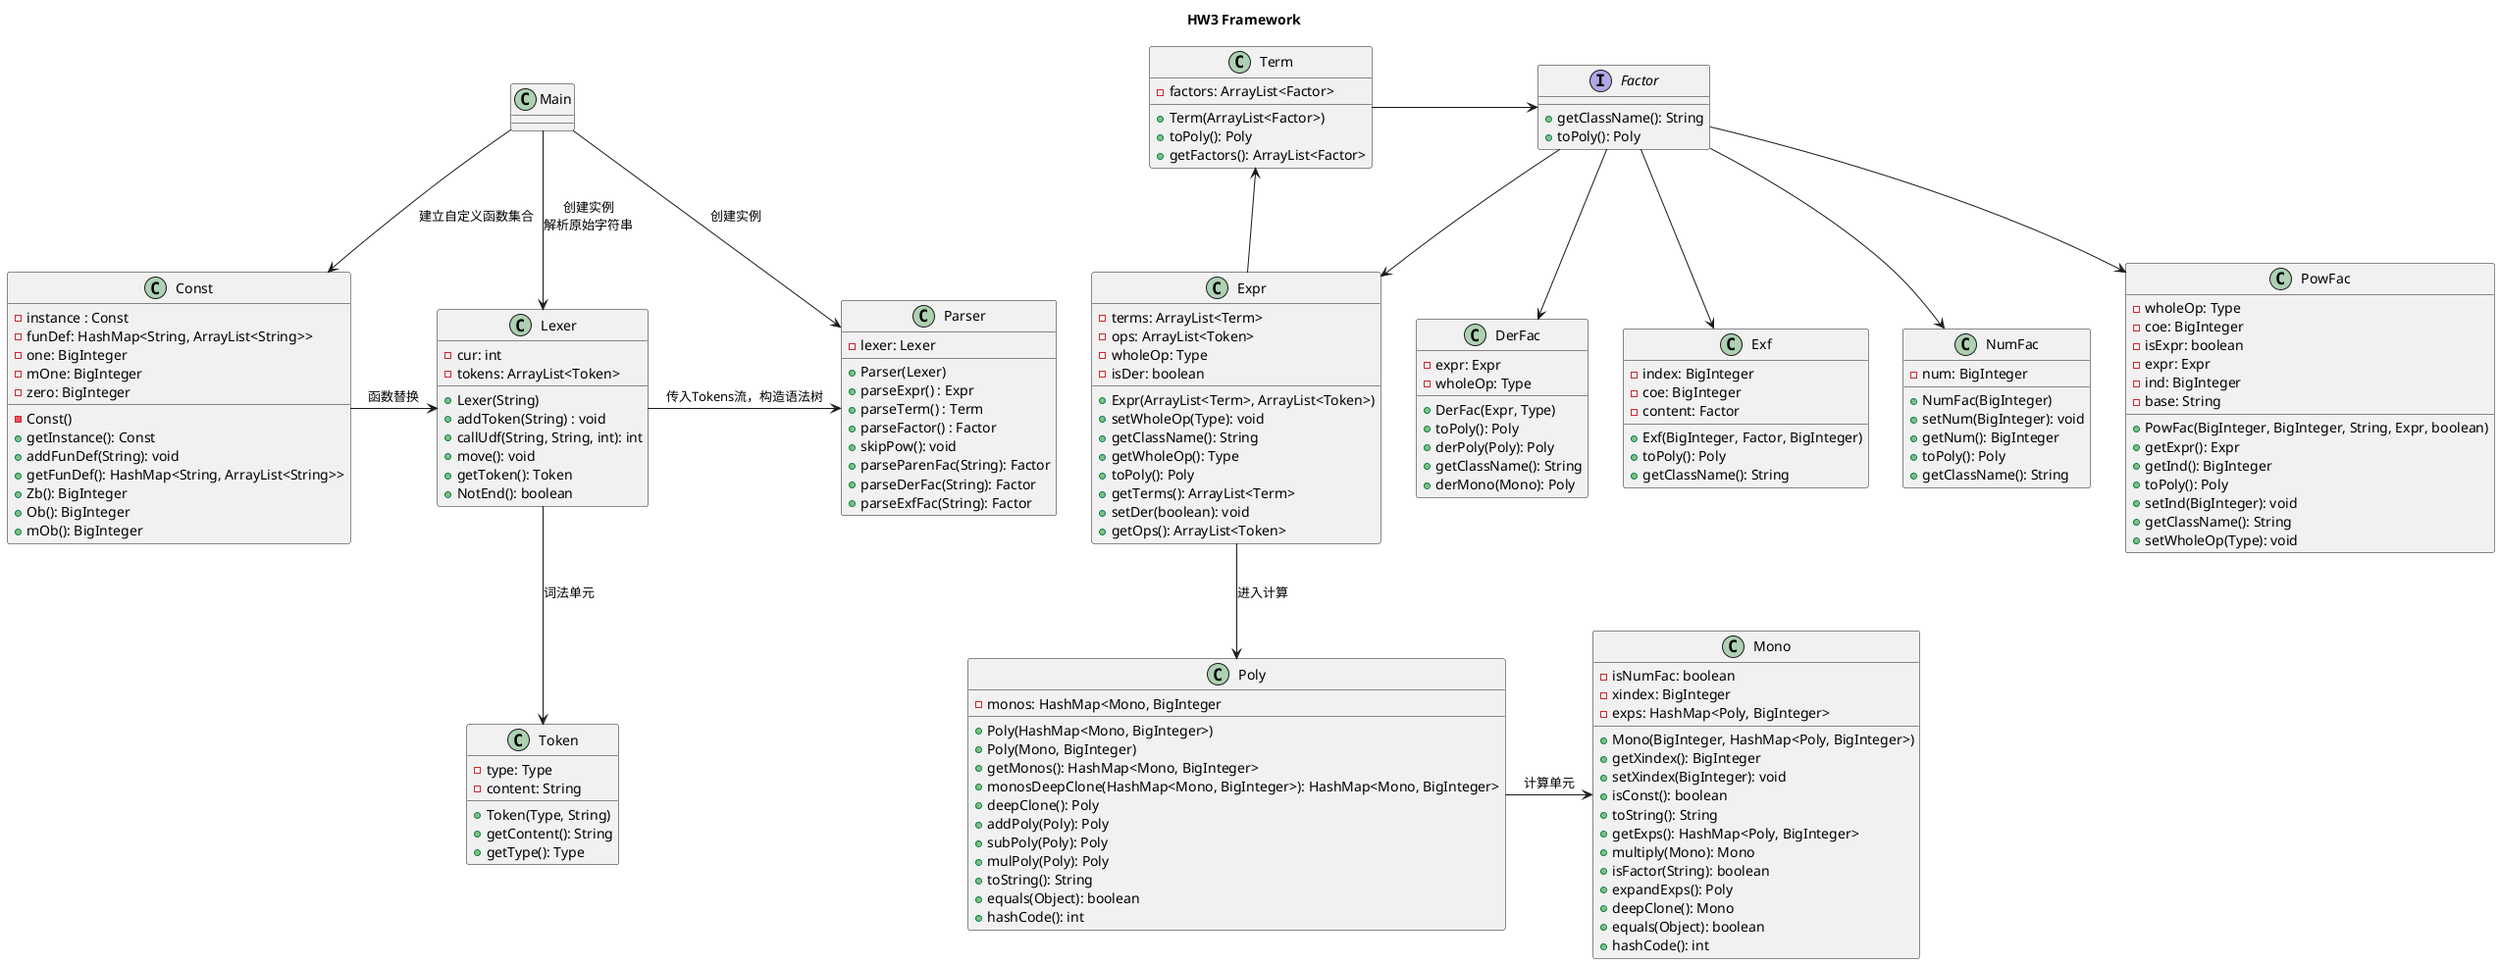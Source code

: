 @@startuml oo_hw3

title HW3 Framework

Class Main {}


Class Const {
    - Const()
    - instance : Const
    - funDef: HashMap<String, ArrayList<String>>
    - one: BigInteger
    - mOne: BigInteger
    - zero: BigInteger
    + getInstance(): Const
    + addFunDef(String): void
    + getFunDef(): HashMap<String, ArrayList<String>>
    + Zb(): BigInteger
    + Ob(): BigInteger
    + mOb(): BigInteger
}

Class Lexer {
    + Lexer(String)
    - cur: int
    - tokens: ArrayList<Token>
    + addToken(String) : void
    + callUdf(String, String, int): int
    + move(): void
    + getToken(): Token
    + NotEnd(): boolean
}

Class Token {
    + Token(Type, String)
    - type: Type
    - content: String
    + getContent(): String
    + getType(): Type
}

Class Parser {
    + Parser(Lexer)
    - lexer: Lexer
    + parseExpr() : Expr
    + parseTerm() : Term
    + parseFactor() : Factor
    + skipPow(): void
    + parseParenFac(String): Factor
    + parseDerFac(String): Factor
    + parseExfFac(String): Factor
}

Interface Factor {
    + getClassName(): String
    + toPoly(): Poly
}

Class Expr {
    + Expr(ArrayList<Term>, ArrayList<Token>)
    - terms: ArrayList<Term>
    - ops: ArrayList<Token>
    - wholeOp: Type 
    - isDer: boolean
    + setWholeOp(Type): void
    + getClassName(): String
    + getWholeOp(): Type
    + toPoly(): Poly
    + getTerms(): ArrayList<Term>
    + setDer(boolean): void
    + getOps(): ArrayList<Token>
}

Class Term {
    + Term(ArrayList<Factor>)
    - factors: ArrayList<Factor>
    + toPoly(): Poly
    + getFactors(): ArrayList<Factor>
}

Class DerFac {
    + DerFac(Expr, Type)
    - expr: Expr
    - wholeOp: Type
    + toPoly(): Poly
    + derPoly(Poly): Poly
    + getClassName(): String
    + derMono(Mono): Poly
}

Class Exf {
    + Exf(BigInteger, Factor, BigInteger)
    - index: BigInteger
    - coe: BigInteger
    - content: Factor
    + toPoly(): Poly
    + getClassName(): String
}

Class NumFac {
    + NumFac(BigInteger)
    - num: BigInteger
    + setNum(BigInteger): void
    + getNum(): BigInteger
    + toPoly(): Poly
    + getClassName(): String
}

Class PowFac {
    + PowFac(BigInteger, BigInteger, String, Expr, boolean)
    - wholeOp: Type
    - coe: BigInteger
    - isExpr: boolean
    - expr: Expr
    - ind: BigInteger
    - base: String
    + getExpr(): Expr
    + getInd(): BigInteger
    + toPoly(): Poly
    + setInd(BigInteger): void
    + getClassName(): String
    + setWholeOp(Type): void
}

Class Mono {
    + Mono(BigInteger, HashMap<Poly, BigInteger>)
    - isNumFac: boolean
    - xindex: BigInteger
    - exps: HashMap<Poly, BigInteger>
    + getXindex(): BigInteger
    + setXindex(BigInteger): void
    + isConst(): boolean
    + toString(): String
    + getExps(): HashMap<Poly, BigInteger>
    + multiply(Mono): Mono
    + isFactor(String): boolean
    + expandExps(): Poly
    + deepClone(): Mono
    + equals(Object): boolean
    + hashCode(): int
}

Class Poly {
    + Poly(HashMap<Mono, BigInteger>)
    + Poly(Mono, BigInteger)
    - monos: HashMap<Mono, BigInteger
    + getMonos(): HashMap<Mono, BigInteger>
    + monosDeepClone(HashMap<Mono, BigInteger>): HashMap<Mono, BigInteger>
    + deepClone(): Poly
    + addPoly(Poly): Poly
    + subPoly(Poly): Poly
    + mulPoly(Poly): Poly
    + toString(): String
    + equals(Object): boolean
    + hashCode(): int 
}

Main --> Const: 建立自定义函数集合
Const -> Lexer: 函数替换
Lexer --> Token: 词法单元
Main --> Lexer: 创建实例\n解析原始字符串
Main -> Parser: 创建实例
Lexer -> Parser: 传入Tokens流，构造语法树

Expr --> Term
Term -> Factor
Factor -> Expr
Factor --> Exf
Factor --> PowFac
Factor --> DerFac
Factor --> NumFac


Expr --> Poly: 进入计算
Poly -> Mono: 计算单元

@@enduml